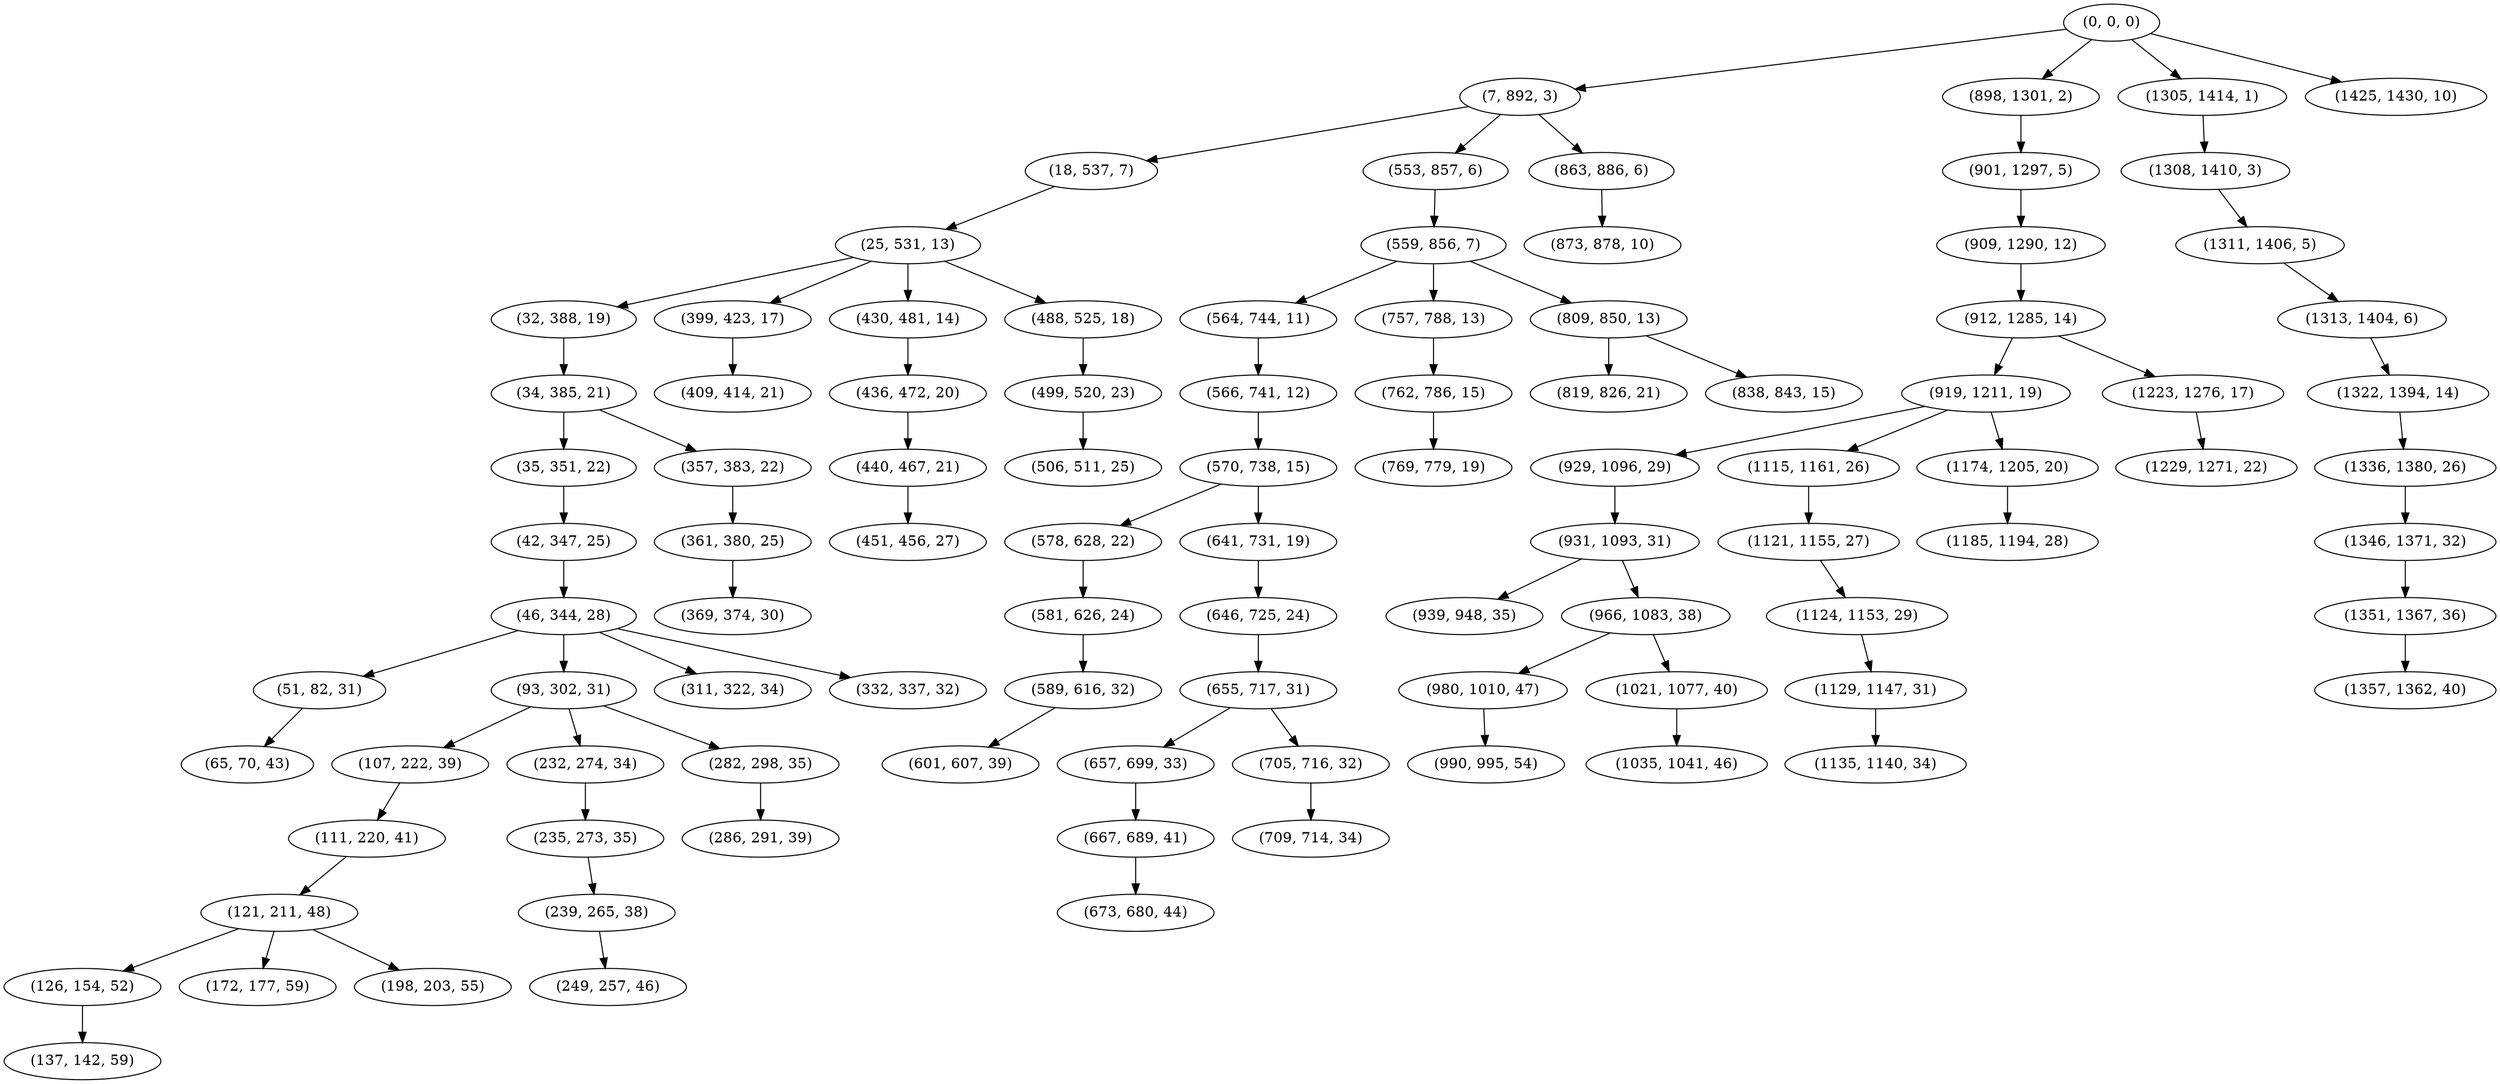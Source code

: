 digraph tree {
    "(0, 0, 0)";
    "(7, 892, 3)";
    "(18, 537, 7)";
    "(25, 531, 13)";
    "(32, 388, 19)";
    "(34, 385, 21)";
    "(35, 351, 22)";
    "(42, 347, 25)";
    "(46, 344, 28)";
    "(51, 82, 31)";
    "(65, 70, 43)";
    "(93, 302, 31)";
    "(107, 222, 39)";
    "(111, 220, 41)";
    "(121, 211, 48)";
    "(126, 154, 52)";
    "(137, 142, 59)";
    "(172, 177, 59)";
    "(198, 203, 55)";
    "(232, 274, 34)";
    "(235, 273, 35)";
    "(239, 265, 38)";
    "(249, 257, 46)";
    "(282, 298, 35)";
    "(286, 291, 39)";
    "(311, 322, 34)";
    "(332, 337, 32)";
    "(357, 383, 22)";
    "(361, 380, 25)";
    "(369, 374, 30)";
    "(399, 423, 17)";
    "(409, 414, 21)";
    "(430, 481, 14)";
    "(436, 472, 20)";
    "(440, 467, 21)";
    "(451, 456, 27)";
    "(488, 525, 18)";
    "(499, 520, 23)";
    "(506, 511, 25)";
    "(553, 857, 6)";
    "(559, 856, 7)";
    "(564, 744, 11)";
    "(566, 741, 12)";
    "(570, 738, 15)";
    "(578, 628, 22)";
    "(581, 626, 24)";
    "(589, 616, 32)";
    "(601, 607, 39)";
    "(641, 731, 19)";
    "(646, 725, 24)";
    "(655, 717, 31)";
    "(657, 699, 33)";
    "(667, 689, 41)";
    "(673, 680, 44)";
    "(705, 716, 32)";
    "(709, 714, 34)";
    "(757, 788, 13)";
    "(762, 786, 15)";
    "(769, 779, 19)";
    "(809, 850, 13)";
    "(819, 826, 21)";
    "(838, 843, 15)";
    "(863, 886, 6)";
    "(873, 878, 10)";
    "(898, 1301, 2)";
    "(901, 1297, 5)";
    "(909, 1290, 12)";
    "(912, 1285, 14)";
    "(919, 1211, 19)";
    "(929, 1096, 29)";
    "(931, 1093, 31)";
    "(939, 948, 35)";
    "(966, 1083, 38)";
    "(980, 1010, 47)";
    "(990, 995, 54)";
    "(1021, 1077, 40)";
    "(1035, 1041, 46)";
    "(1115, 1161, 26)";
    "(1121, 1155, 27)";
    "(1124, 1153, 29)";
    "(1129, 1147, 31)";
    "(1135, 1140, 34)";
    "(1174, 1205, 20)";
    "(1185, 1194, 28)";
    "(1223, 1276, 17)";
    "(1229, 1271, 22)";
    "(1305, 1414, 1)";
    "(1308, 1410, 3)";
    "(1311, 1406, 5)";
    "(1313, 1404, 6)";
    "(1322, 1394, 14)";
    "(1336, 1380, 26)";
    "(1346, 1371, 32)";
    "(1351, 1367, 36)";
    "(1357, 1362, 40)";
    "(1425, 1430, 10)";
    "(0, 0, 0)" -> "(7, 892, 3)";
    "(0, 0, 0)" -> "(898, 1301, 2)";
    "(0, 0, 0)" -> "(1305, 1414, 1)";
    "(0, 0, 0)" -> "(1425, 1430, 10)";
    "(7, 892, 3)" -> "(18, 537, 7)";
    "(7, 892, 3)" -> "(553, 857, 6)";
    "(7, 892, 3)" -> "(863, 886, 6)";
    "(18, 537, 7)" -> "(25, 531, 13)";
    "(25, 531, 13)" -> "(32, 388, 19)";
    "(25, 531, 13)" -> "(399, 423, 17)";
    "(25, 531, 13)" -> "(430, 481, 14)";
    "(25, 531, 13)" -> "(488, 525, 18)";
    "(32, 388, 19)" -> "(34, 385, 21)";
    "(34, 385, 21)" -> "(35, 351, 22)";
    "(34, 385, 21)" -> "(357, 383, 22)";
    "(35, 351, 22)" -> "(42, 347, 25)";
    "(42, 347, 25)" -> "(46, 344, 28)";
    "(46, 344, 28)" -> "(51, 82, 31)";
    "(46, 344, 28)" -> "(93, 302, 31)";
    "(46, 344, 28)" -> "(311, 322, 34)";
    "(46, 344, 28)" -> "(332, 337, 32)";
    "(51, 82, 31)" -> "(65, 70, 43)";
    "(93, 302, 31)" -> "(107, 222, 39)";
    "(93, 302, 31)" -> "(232, 274, 34)";
    "(93, 302, 31)" -> "(282, 298, 35)";
    "(107, 222, 39)" -> "(111, 220, 41)";
    "(111, 220, 41)" -> "(121, 211, 48)";
    "(121, 211, 48)" -> "(126, 154, 52)";
    "(121, 211, 48)" -> "(172, 177, 59)";
    "(121, 211, 48)" -> "(198, 203, 55)";
    "(126, 154, 52)" -> "(137, 142, 59)";
    "(232, 274, 34)" -> "(235, 273, 35)";
    "(235, 273, 35)" -> "(239, 265, 38)";
    "(239, 265, 38)" -> "(249, 257, 46)";
    "(282, 298, 35)" -> "(286, 291, 39)";
    "(357, 383, 22)" -> "(361, 380, 25)";
    "(361, 380, 25)" -> "(369, 374, 30)";
    "(399, 423, 17)" -> "(409, 414, 21)";
    "(430, 481, 14)" -> "(436, 472, 20)";
    "(436, 472, 20)" -> "(440, 467, 21)";
    "(440, 467, 21)" -> "(451, 456, 27)";
    "(488, 525, 18)" -> "(499, 520, 23)";
    "(499, 520, 23)" -> "(506, 511, 25)";
    "(553, 857, 6)" -> "(559, 856, 7)";
    "(559, 856, 7)" -> "(564, 744, 11)";
    "(559, 856, 7)" -> "(757, 788, 13)";
    "(559, 856, 7)" -> "(809, 850, 13)";
    "(564, 744, 11)" -> "(566, 741, 12)";
    "(566, 741, 12)" -> "(570, 738, 15)";
    "(570, 738, 15)" -> "(578, 628, 22)";
    "(570, 738, 15)" -> "(641, 731, 19)";
    "(578, 628, 22)" -> "(581, 626, 24)";
    "(581, 626, 24)" -> "(589, 616, 32)";
    "(589, 616, 32)" -> "(601, 607, 39)";
    "(641, 731, 19)" -> "(646, 725, 24)";
    "(646, 725, 24)" -> "(655, 717, 31)";
    "(655, 717, 31)" -> "(657, 699, 33)";
    "(655, 717, 31)" -> "(705, 716, 32)";
    "(657, 699, 33)" -> "(667, 689, 41)";
    "(667, 689, 41)" -> "(673, 680, 44)";
    "(705, 716, 32)" -> "(709, 714, 34)";
    "(757, 788, 13)" -> "(762, 786, 15)";
    "(762, 786, 15)" -> "(769, 779, 19)";
    "(809, 850, 13)" -> "(819, 826, 21)";
    "(809, 850, 13)" -> "(838, 843, 15)";
    "(863, 886, 6)" -> "(873, 878, 10)";
    "(898, 1301, 2)" -> "(901, 1297, 5)";
    "(901, 1297, 5)" -> "(909, 1290, 12)";
    "(909, 1290, 12)" -> "(912, 1285, 14)";
    "(912, 1285, 14)" -> "(919, 1211, 19)";
    "(912, 1285, 14)" -> "(1223, 1276, 17)";
    "(919, 1211, 19)" -> "(929, 1096, 29)";
    "(919, 1211, 19)" -> "(1115, 1161, 26)";
    "(919, 1211, 19)" -> "(1174, 1205, 20)";
    "(929, 1096, 29)" -> "(931, 1093, 31)";
    "(931, 1093, 31)" -> "(939, 948, 35)";
    "(931, 1093, 31)" -> "(966, 1083, 38)";
    "(966, 1083, 38)" -> "(980, 1010, 47)";
    "(966, 1083, 38)" -> "(1021, 1077, 40)";
    "(980, 1010, 47)" -> "(990, 995, 54)";
    "(1021, 1077, 40)" -> "(1035, 1041, 46)";
    "(1115, 1161, 26)" -> "(1121, 1155, 27)";
    "(1121, 1155, 27)" -> "(1124, 1153, 29)";
    "(1124, 1153, 29)" -> "(1129, 1147, 31)";
    "(1129, 1147, 31)" -> "(1135, 1140, 34)";
    "(1174, 1205, 20)" -> "(1185, 1194, 28)";
    "(1223, 1276, 17)" -> "(1229, 1271, 22)";
    "(1305, 1414, 1)" -> "(1308, 1410, 3)";
    "(1308, 1410, 3)" -> "(1311, 1406, 5)";
    "(1311, 1406, 5)" -> "(1313, 1404, 6)";
    "(1313, 1404, 6)" -> "(1322, 1394, 14)";
    "(1322, 1394, 14)" -> "(1336, 1380, 26)";
    "(1336, 1380, 26)" -> "(1346, 1371, 32)";
    "(1346, 1371, 32)" -> "(1351, 1367, 36)";
    "(1351, 1367, 36)" -> "(1357, 1362, 40)";
}
